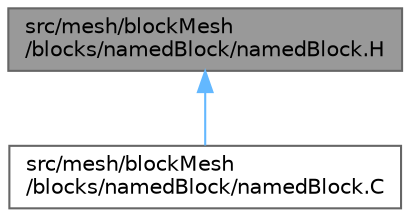 digraph "src/mesh/blockMesh/blocks/namedBlock/namedBlock.H"
{
 // LATEX_PDF_SIZE
  bgcolor="transparent";
  edge [fontname=Helvetica,fontsize=10,labelfontname=Helvetica,labelfontsize=10];
  node [fontname=Helvetica,fontsize=10,shape=box,height=0.2,width=0.4];
  Node1 [id="Node000001",label="src/mesh/blockMesh\l/blocks/namedBlock/namedBlock.H",height=0.2,width=0.4,color="gray40", fillcolor="grey60", style="filled", fontcolor="black",tooltip=" "];
  Node1 -> Node2 [id="edge1_Node000001_Node000002",dir="back",color="steelblue1",style="solid",tooltip=" "];
  Node2 [id="Node000002",label="src/mesh/blockMesh\l/blocks/namedBlock/namedBlock.C",height=0.2,width=0.4,color="grey40", fillcolor="white", style="filled",URL="$namedBlock_8C.html",tooltip=" "];
}
